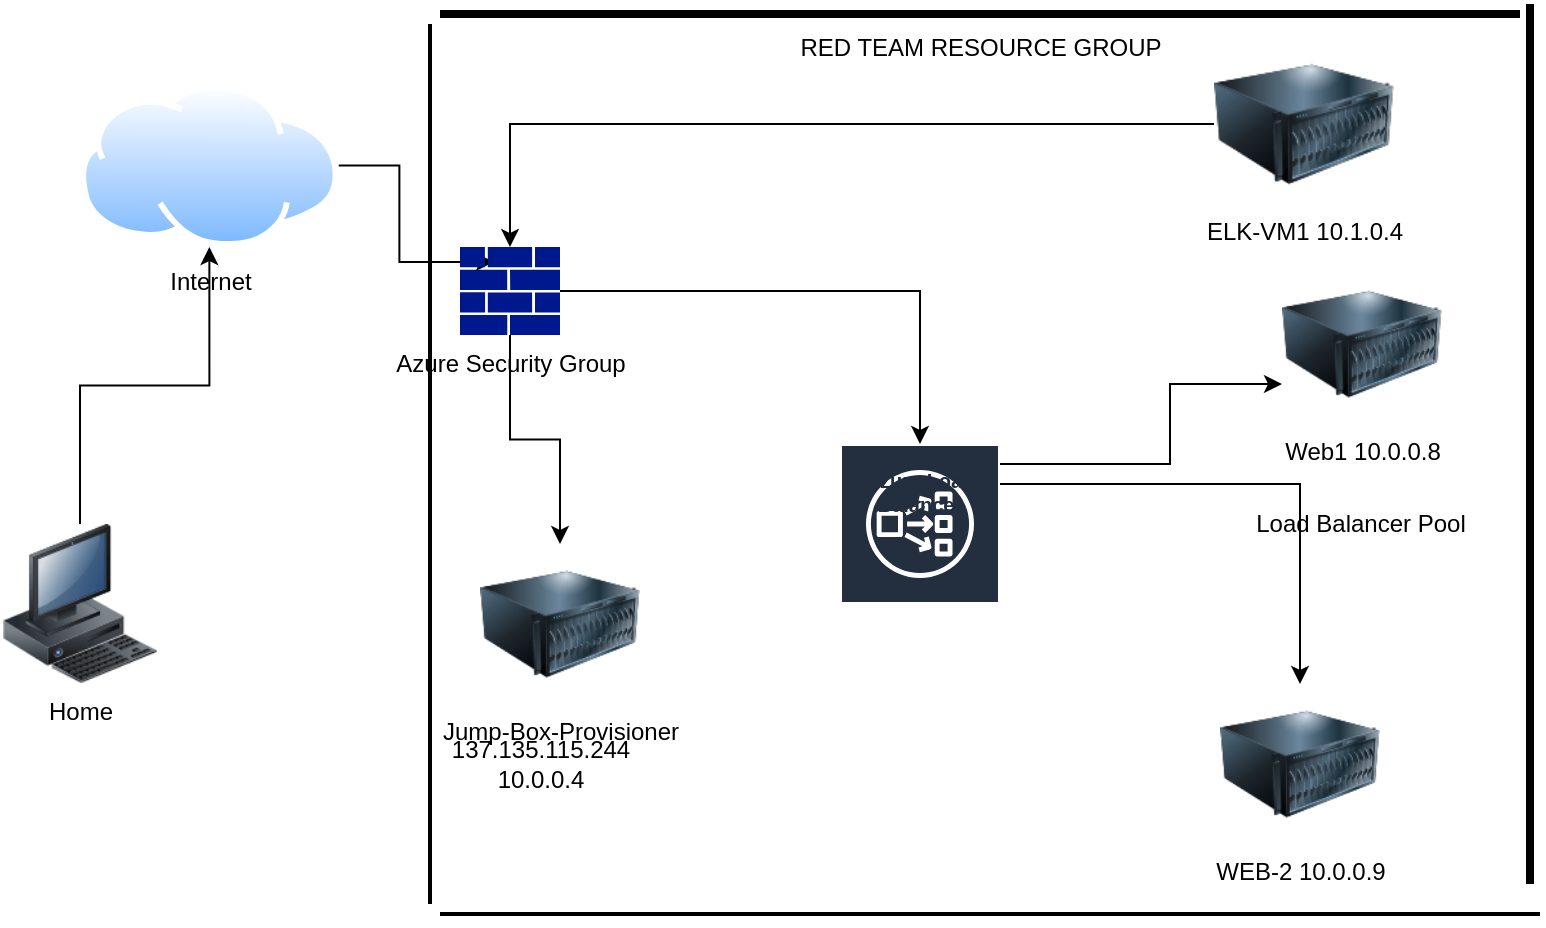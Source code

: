 <mxfile version="15.0.3" type="device"><diagram id="4m1kakYYzO5MMtSEAu4b" name="Page-1"><mxGraphModel dx="981" dy="508" grid="1" gridSize="10" guides="1" tooltips="1" connect="1" arrows="1" fold="1" page="1" pageScale="1" pageWidth="850" pageHeight="1100" math="0" shadow="0"><root><mxCell id="0"/><mxCell id="1" parent="0"/><mxCell id="PjS34gyZs3MG1Mj0BR1C-9" style="edgeStyle=orthogonalEdgeStyle;rounded=0;orthogonalLoop=1;jettySize=auto;html=1;exitX=1;exitY=0.5;exitDx=0;exitDy=0;entryX=0.34;entryY=0.17;entryDx=0;entryDy=0;entryPerimeter=0;" edge="1" parent="1" source="PjS34gyZs3MG1Mj0BR1C-1" target="PjS34gyZs3MG1Mj0BR1C-2"><mxGeometry relative="1" as="geometry"/></mxCell><mxCell id="PjS34gyZs3MG1Mj0BR1C-1" value="Internet" style="aspect=fixed;perimeter=ellipsePerimeter;html=1;align=center;shadow=0;dashed=0;spacingTop=3;image;image=img/lib/active_directory/internet_cloud.svg;" vertex="1" parent="1"><mxGeometry x="110" y="70" width="129.37" height="81.5" as="geometry"/></mxCell><mxCell id="PjS34gyZs3MG1Mj0BR1C-11" style="edgeStyle=orthogonalEdgeStyle;rounded=0;orthogonalLoop=1;jettySize=auto;html=1;" edge="1" parent="1" source="PjS34gyZs3MG1Mj0BR1C-2" target="PjS34gyZs3MG1Mj0BR1C-3"><mxGeometry relative="1" as="geometry"/></mxCell><mxCell id="PjS34gyZs3MG1Mj0BR1C-12" style="edgeStyle=orthogonalEdgeStyle;rounded=0;orthogonalLoop=1;jettySize=auto;html=1;exitX=0.5;exitY=1;exitDx=0;exitDy=0;exitPerimeter=0;" edge="1" parent="1" source="PjS34gyZs3MG1Mj0BR1C-2" target="PjS34gyZs3MG1Mj0BR1C-7"><mxGeometry relative="1" as="geometry"/></mxCell><mxCell id="PjS34gyZs3MG1Mj0BR1C-2" value="Azure Security Group" style="aspect=fixed;pointerEvents=1;shadow=0;dashed=0;html=1;strokeColor=none;labelPosition=center;verticalLabelPosition=bottom;verticalAlign=top;align=center;fillColor=#00188D;shape=mxgraph.mscae.enterprise.firewall" vertex="1" parent="1"><mxGeometry x="300" y="151.5" width="50" height="44" as="geometry"/></mxCell><mxCell id="PjS34gyZs3MG1Mj0BR1C-16" style="edgeStyle=orthogonalEdgeStyle;rounded=0;orthogonalLoop=1;jettySize=auto;html=1;" edge="1" parent="1" source="PjS34gyZs3MG1Mj0BR1C-3" target="PjS34gyZs3MG1Mj0BR1C-4"><mxGeometry relative="1" as="geometry"><Array as="points"><mxPoint x="655" y="260"/><mxPoint x="655" y="220"/></Array></mxGeometry></mxCell><mxCell id="PjS34gyZs3MG1Mj0BR1C-17" style="edgeStyle=orthogonalEdgeStyle;rounded=0;orthogonalLoop=1;jettySize=auto;html=1;" edge="1" parent="1" source="PjS34gyZs3MG1Mj0BR1C-3" target="PjS34gyZs3MG1Mj0BR1C-5"><mxGeometry relative="1" as="geometry"/></mxCell><mxCell id="PjS34gyZs3MG1Mj0BR1C-3" value="Azure Load Balancer" style="outlineConnect=0;fontColor=#232F3E;gradientColor=none;strokeColor=#ffffff;fillColor=#232F3E;dashed=0;verticalLabelPosition=middle;verticalAlign=bottom;align=center;html=1;whiteSpace=wrap;fontSize=10;fontStyle=1;spacing=3;shape=mxgraph.aws4.productIcon;prIcon=mxgraph.aws4.network_load_balancer;" vertex="1" parent="1"><mxGeometry x="490" y="250" width="80" height="40" as="geometry"/></mxCell><mxCell id="PjS34gyZs3MG1Mj0BR1C-4" value="Web1 10.0.0.8" style="image;html=1;image=img/lib/clip_art/computers/Server_128x128.png" vertex="1" parent="1"><mxGeometry x="711" y="160" width="80" height="80" as="geometry"/></mxCell><mxCell id="PjS34gyZs3MG1Mj0BR1C-5" value="WEB-2 10.0.0.9" style="image;html=1;image=img/lib/clip_art/computers/Server_128x128.png" vertex="1" parent="1"><mxGeometry x="680" y="370" width="80" height="80" as="geometry"/></mxCell><mxCell id="PjS34gyZs3MG1Mj0BR1C-13" style="edgeStyle=orthogonalEdgeStyle;rounded=0;orthogonalLoop=1;jettySize=auto;html=1;entryX=0.5;entryY=0;entryDx=0;entryDy=0;entryPerimeter=0;" edge="1" parent="1" source="PjS34gyZs3MG1Mj0BR1C-6" target="PjS34gyZs3MG1Mj0BR1C-2"><mxGeometry relative="1" as="geometry"/></mxCell><mxCell id="PjS34gyZs3MG1Mj0BR1C-6" value="ELK-VM1 10.1.0.4&lt;br&gt;" style="image;html=1;image=img/lib/clip_art/computers/Server_128x128.png" vertex="1" parent="1"><mxGeometry x="677" y="50" width="90" height="80" as="geometry"/></mxCell><mxCell id="PjS34gyZs3MG1Mj0BR1C-7" value="Jump-Box-Provisioner" style="image;html=1;image=img/lib/clip_art/computers/Server_128x128.png" vertex="1" parent="1"><mxGeometry x="310" y="300" width="80" height="80" as="geometry"/></mxCell><mxCell id="PjS34gyZs3MG1Mj0BR1C-10" style="edgeStyle=orthogonalEdgeStyle;rounded=0;orthogonalLoop=1;jettySize=auto;html=1;exitX=0.5;exitY=0;exitDx=0;exitDy=0;" edge="1" parent="1" source="PjS34gyZs3MG1Mj0BR1C-8" target="PjS34gyZs3MG1Mj0BR1C-1"><mxGeometry relative="1" as="geometry"/></mxCell><mxCell id="PjS34gyZs3MG1Mj0BR1C-8" value="Home" style="image;html=1;image=img/lib/clip_art/computers/Workstation_128x128.png" vertex="1" parent="1"><mxGeometry x="70" y="290" width="80" height="80" as="geometry"/></mxCell><mxCell id="PjS34gyZs3MG1Mj0BR1C-19" value="" style="line;strokeWidth=2;direction=north;html=1;" vertex="1" parent="1"><mxGeometry x="280" y="40" width="10" height="440" as="geometry"/></mxCell><mxCell id="PjS34gyZs3MG1Mj0BR1C-20" value="RED TEAM RESOURCE GROUP" style="line;strokeWidth=4;html=1;perimeter=backbonePerimeter;points=[];outlineConnect=0;" vertex="1" parent="1"><mxGeometry x="290" y="30" width="540" height="10" as="geometry"/></mxCell><mxCell id="PjS34gyZs3MG1Mj0BR1C-21" value="" style="line;strokeWidth=4;direction=south;html=1;perimeter=backbonePerimeter;points=[];outlineConnect=0;" vertex="1" parent="1"><mxGeometry x="830" y="30" width="10" height="440" as="geometry"/></mxCell><mxCell id="PjS34gyZs3MG1Mj0BR1C-22" value="" style="line;strokeWidth=2;html=1;" vertex="1" parent="1"><mxGeometry x="290" y="480" width="550" height="10" as="geometry"/></mxCell><mxCell id="PjS34gyZs3MG1Mj0BR1C-23" value="Load Balancer Pool" style="text;html=1;align=center;verticalAlign=middle;resizable=0;points=[];autosize=1;strokeColor=none;" vertex="1" parent="1"><mxGeometry x="690" y="280" width="120" height="20" as="geometry"/></mxCell><mxCell id="PjS34gyZs3MG1Mj0BR1C-24" value="137.135.115.244&lt;br&gt;10.0.0.4" style="text;html=1;align=center;verticalAlign=middle;resizable=0;points=[];autosize=1;strokeColor=none;" vertex="1" parent="1"><mxGeometry x="290" y="395" width="100" height="30" as="geometry"/></mxCell></root></mxGraphModel></diagram></mxfile>